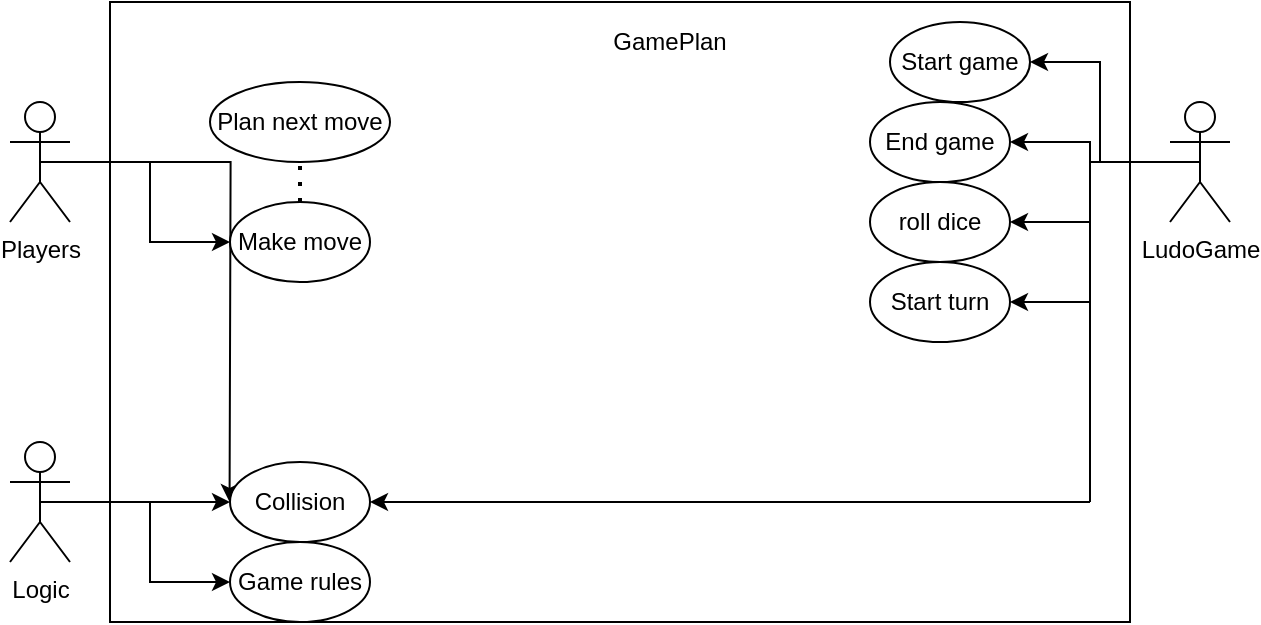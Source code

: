 <mxfile version="14.5.8" type="onedrive"><diagram id="Mb70CBI76Sou8mVCZaqI" name="Page-1"><mxGraphModel dx="782" dy="437" grid="1" gridSize="10" guides="1" tooltips="1" connect="1" arrows="1" fold="1" page="1" pageScale="1" pageWidth="827" pageHeight="1169" math="0" shadow="0"><root><mxCell id="0"/><mxCell id="1" parent="0"/><mxCell id="1bGczXRlK9fgbZYYopEC-22" style="edgeStyle=orthogonalEdgeStyle;rounded=0;orthogonalLoop=1;jettySize=auto;html=1;exitX=0.5;exitY=0.5;exitDx=0;exitDy=0;exitPerimeter=0;" edge="1" parent="1" source="1bGczXRlK9fgbZYYopEC-1" target="1bGczXRlK9fgbZYYopEC-21"><mxGeometry relative="1" as="geometry"/></mxCell><mxCell id="1bGczXRlK9fgbZYYopEC-34" style="edgeStyle=orthogonalEdgeStyle;rounded=0;orthogonalLoop=1;jettySize=auto;html=1;exitX=0.5;exitY=0.5;exitDx=0;exitDy=0;exitPerimeter=0;entryX=0.043;entryY=0.75;entryDx=0;entryDy=0;entryPerimeter=0;" edge="1" parent="1" source="1bGczXRlK9fgbZYYopEC-1"><mxGeometry relative="1" as="geometry"><mxPoint x="219.78" y="250" as="targetPoint"/></mxGeometry></mxCell><mxCell id="1bGczXRlK9fgbZYYopEC-1" value="Players" style="shape=umlActor;verticalLabelPosition=bottom;verticalAlign=top;html=1;outlineConnect=0;" vertex="1" parent="1"><mxGeometry x="110" y="50" width="30" height="60" as="geometry"/></mxCell><mxCell id="1bGczXRlK9fgbZYYopEC-13" style="edgeStyle=orthogonalEdgeStyle;rounded=0;orthogonalLoop=1;jettySize=auto;html=1;exitX=0.5;exitY=0.5;exitDx=0;exitDy=0;exitPerimeter=0;" edge="1" parent="1" source="1bGczXRlK9fgbZYYopEC-10" target="1bGczXRlK9fgbZYYopEC-12"><mxGeometry relative="1" as="geometry"/></mxCell><mxCell id="1bGczXRlK9fgbZYYopEC-15" style="edgeStyle=orthogonalEdgeStyle;rounded=0;orthogonalLoop=1;jettySize=auto;html=1;exitX=0.5;exitY=0.5;exitDx=0;exitDy=0;exitPerimeter=0;entryX=1;entryY=0.5;entryDx=0;entryDy=0;" edge="1" parent="1" source="1bGczXRlK9fgbZYYopEC-10" target="1bGczXRlK9fgbZYYopEC-14"><mxGeometry relative="1" as="geometry"/></mxCell><mxCell id="1bGczXRlK9fgbZYYopEC-18" style="edgeStyle=orthogonalEdgeStyle;rounded=0;orthogonalLoop=1;jettySize=auto;html=1;exitX=0.5;exitY=0.5;exitDx=0;exitDy=0;exitPerimeter=0;entryX=1;entryY=0.5;entryDx=0;entryDy=0;" edge="1" parent="1" source="1bGczXRlK9fgbZYYopEC-10" target="1bGczXRlK9fgbZYYopEC-16"><mxGeometry relative="1" as="geometry"/></mxCell><mxCell id="1bGczXRlK9fgbZYYopEC-20" style="edgeStyle=orthogonalEdgeStyle;rounded=0;orthogonalLoop=1;jettySize=auto;html=1;exitX=0.5;exitY=0.5;exitDx=0;exitDy=0;exitPerimeter=0;entryX=1;entryY=0.5;entryDx=0;entryDy=0;" edge="1" parent="1" source="1bGczXRlK9fgbZYYopEC-10" target="1bGczXRlK9fgbZYYopEC-19"><mxGeometry relative="1" as="geometry"/></mxCell><mxCell id="1bGczXRlK9fgbZYYopEC-10" value="LudoGame&lt;br&gt;" style="shape=umlActor;verticalLabelPosition=bottom;verticalAlign=top;html=1;outlineConnect=0;" vertex="1" parent="1"><mxGeometry x="690" y="50" width="30" height="60" as="geometry"/></mxCell><mxCell id="1bGczXRlK9fgbZYYopEC-12" value="Start game" style="ellipse;whiteSpace=wrap;html=1;" vertex="1" parent="1"><mxGeometry x="550" y="10" width="70" height="40" as="geometry"/></mxCell><mxCell id="1bGczXRlK9fgbZYYopEC-14" value="End game" style="ellipse;whiteSpace=wrap;html=1;" vertex="1" parent="1"><mxGeometry x="540" y="50" width="70" height="40" as="geometry"/></mxCell><mxCell id="1bGczXRlK9fgbZYYopEC-16" value="roll dice" style="ellipse;whiteSpace=wrap;html=1;" vertex="1" parent="1"><mxGeometry x="540" y="90" width="70" height="40" as="geometry"/></mxCell><mxCell id="1bGczXRlK9fgbZYYopEC-19" value="Start turn" style="ellipse;whiteSpace=wrap;html=1;" vertex="1" parent="1"><mxGeometry x="540" y="130" width="70" height="40" as="geometry"/></mxCell><mxCell id="1bGczXRlK9fgbZYYopEC-21" value="Make move" style="ellipse;whiteSpace=wrap;html=1;" vertex="1" parent="1"><mxGeometry x="220" y="100" width="70" height="40" as="geometry"/></mxCell><mxCell id="1bGczXRlK9fgbZYYopEC-23" value="Plan next move" style="ellipse;whiteSpace=wrap;html=1;" vertex="1" parent="1"><mxGeometry x="210" y="40" width="90" height="40" as="geometry"/></mxCell><mxCell id="1bGczXRlK9fgbZYYopEC-24" value="" style="endArrow=none;dashed=1;html=1;dashPattern=1 3;strokeWidth=2;entryX=0.5;entryY=1;entryDx=0;entryDy=0;exitX=0.5;exitY=0;exitDx=0;exitDy=0;" edge="1" parent="1" source="1bGczXRlK9fgbZYYopEC-21" target="1bGczXRlK9fgbZYYopEC-23"><mxGeometry width="50" height="50" relative="1" as="geometry"><mxPoint x="380" y="230" as="sourcePoint"/><mxPoint x="430" y="180" as="targetPoint"/></mxGeometry></mxCell><mxCell id="1bGczXRlK9fgbZYYopEC-27" style="edgeStyle=orthogonalEdgeStyle;rounded=0;orthogonalLoop=1;jettySize=auto;html=1;exitX=0.5;exitY=0.5;exitDx=0;exitDy=0;exitPerimeter=0;entryX=0;entryY=0.5;entryDx=0;entryDy=0;" edge="1" parent="1" source="1bGczXRlK9fgbZYYopEC-25" target="1bGczXRlK9fgbZYYopEC-26"><mxGeometry relative="1" as="geometry"/></mxCell><mxCell id="1bGczXRlK9fgbZYYopEC-32" style="edgeStyle=orthogonalEdgeStyle;rounded=0;orthogonalLoop=1;jettySize=auto;html=1;exitX=0.5;exitY=0.5;exitDx=0;exitDy=0;exitPerimeter=0;" edge="1" parent="1" source="1bGczXRlK9fgbZYYopEC-25" target="1bGczXRlK9fgbZYYopEC-31"><mxGeometry relative="1" as="geometry"/></mxCell><mxCell id="1bGczXRlK9fgbZYYopEC-25" value="Logic" style="shape=umlActor;verticalLabelPosition=bottom;verticalAlign=top;html=1;outlineConnect=0;" vertex="1" parent="1"><mxGeometry x="110" y="220" width="30" height="60" as="geometry"/></mxCell><mxCell id="1bGczXRlK9fgbZYYopEC-26" value="Collision" style="ellipse;whiteSpace=wrap;html=1;" vertex="1" parent="1"><mxGeometry x="220" y="230" width="70" height="40" as="geometry"/></mxCell><mxCell id="1bGczXRlK9fgbZYYopEC-29" value="GamePlan" style="text;html=1;strokeColor=none;fillColor=none;align=center;verticalAlign=middle;whiteSpace=wrap;rounded=0;" vertex="1" parent="1"><mxGeometry x="420" y="10" width="40" height="20" as="geometry"/></mxCell><mxCell id="1bGczXRlK9fgbZYYopEC-31" value="Game rules" style="ellipse;whiteSpace=wrap;html=1;fillColor=none;" vertex="1" parent="1"><mxGeometry x="220" y="270" width="70" height="40" as="geometry"/></mxCell><mxCell id="1bGczXRlK9fgbZYYopEC-37" value="" style="endArrow=classic;html=1;entryX=1;entryY=0.5;entryDx=0;entryDy=0;" edge="1" parent="1" target="1bGczXRlK9fgbZYYopEC-26"><mxGeometry width="50" height="50" relative="1" as="geometry"><mxPoint x="650" y="250" as="sourcePoint"/><mxPoint x="420" y="150" as="targetPoint"/></mxGeometry></mxCell><mxCell id="1bGczXRlK9fgbZYYopEC-38" value="" style="endArrow=none;html=1;" edge="1" parent="1"><mxGeometry width="50" height="50" relative="1" as="geometry"><mxPoint x="650" y="250" as="sourcePoint"/><mxPoint x="650" y="150" as="targetPoint"/></mxGeometry></mxCell><mxCell id="1bGczXRlK9fgbZYYopEC-39" value="" style="rounded=0;whiteSpace=wrap;html=1;fillColor=none;" vertex="1" parent="1"><mxGeometry x="160" width="510" height="310" as="geometry"/></mxCell></root></mxGraphModel></diagram></mxfile>